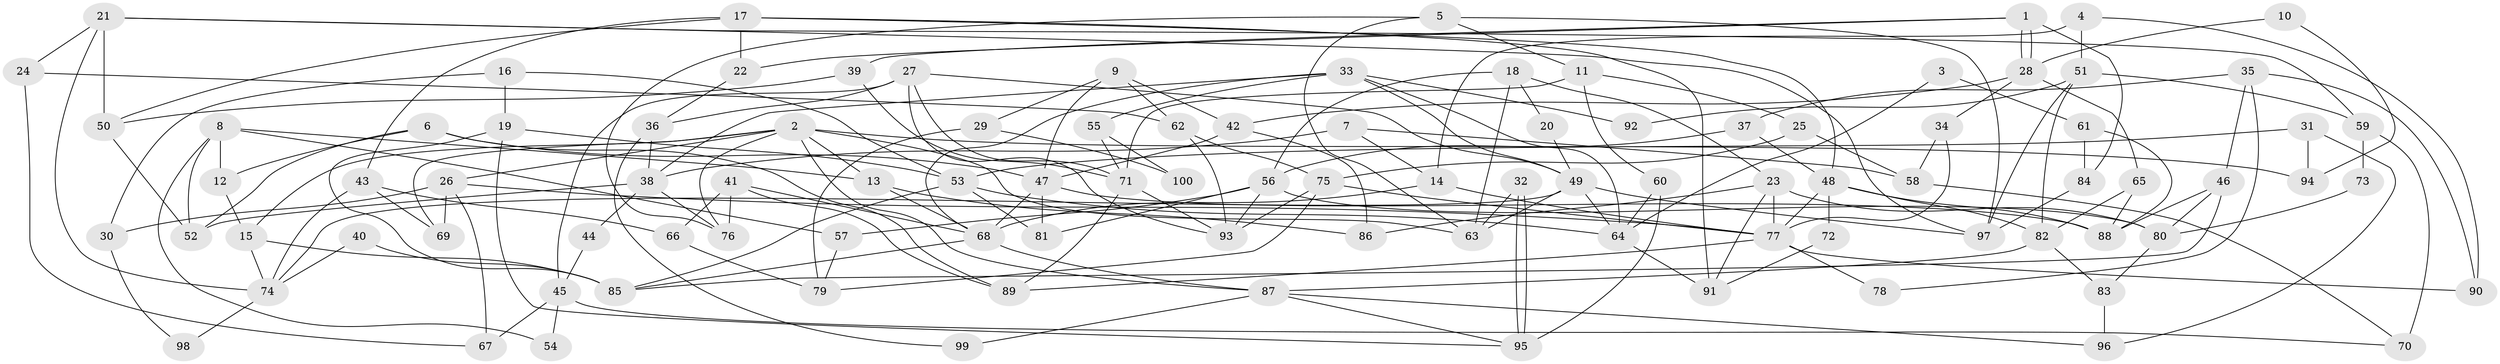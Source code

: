 // Generated by graph-tools (version 1.1) at 2025/38/02/21/25 10:38:59]
// undirected, 100 vertices, 200 edges
graph export_dot {
graph [start="1"]
  node [color=gray90,style=filled];
  1;
  2;
  3;
  4;
  5;
  6;
  7;
  8;
  9;
  10;
  11;
  12;
  13;
  14;
  15;
  16;
  17;
  18;
  19;
  20;
  21;
  22;
  23;
  24;
  25;
  26;
  27;
  28;
  29;
  30;
  31;
  32;
  33;
  34;
  35;
  36;
  37;
  38;
  39;
  40;
  41;
  42;
  43;
  44;
  45;
  46;
  47;
  48;
  49;
  50;
  51;
  52;
  53;
  54;
  55;
  56;
  57;
  58;
  59;
  60;
  61;
  62;
  63;
  64;
  65;
  66;
  67;
  68;
  69;
  70;
  71;
  72;
  73;
  74;
  75;
  76;
  77;
  78;
  79;
  80;
  81;
  82;
  83;
  84;
  85;
  86;
  87;
  88;
  89;
  90;
  91;
  92;
  93;
  94;
  95;
  96;
  97;
  98;
  99;
  100;
  1 -- 39;
  1 -- 28;
  1 -- 28;
  1 -- 22;
  1 -- 84;
  2 -- 69;
  2 -- 76;
  2 -- 13;
  2 -- 15;
  2 -- 26;
  2 -- 63;
  2 -- 87;
  2 -- 94;
  3 -- 61;
  3 -- 64;
  4 -- 14;
  4 -- 51;
  4 -- 90;
  5 -- 76;
  5 -- 63;
  5 -- 11;
  5 -- 97;
  6 -- 52;
  6 -- 47;
  6 -- 12;
  6 -- 89;
  7 -- 58;
  7 -- 14;
  7 -- 38;
  8 -- 57;
  8 -- 13;
  8 -- 12;
  8 -- 52;
  8 -- 54;
  9 -- 62;
  9 -- 47;
  9 -- 29;
  9 -- 42;
  10 -- 28;
  10 -- 94;
  11 -- 60;
  11 -- 25;
  11 -- 71;
  12 -- 15;
  13 -- 68;
  13 -- 86;
  14 -- 68;
  14 -- 77;
  15 -- 74;
  15 -- 85;
  16 -- 19;
  16 -- 53;
  16 -- 30;
  17 -- 48;
  17 -- 22;
  17 -- 43;
  17 -- 50;
  17 -- 91;
  18 -- 56;
  18 -- 23;
  18 -- 20;
  18 -- 63;
  19 -- 85;
  19 -- 53;
  19 -- 95;
  20 -- 49;
  21 -- 97;
  21 -- 74;
  21 -- 24;
  21 -- 50;
  21 -- 59;
  22 -- 36;
  23 -- 77;
  23 -- 91;
  23 -- 80;
  23 -- 86;
  24 -- 62;
  24 -- 67;
  25 -- 75;
  25 -- 58;
  26 -- 77;
  26 -- 30;
  26 -- 67;
  26 -- 69;
  27 -- 93;
  27 -- 45;
  27 -- 36;
  27 -- 49;
  27 -- 71;
  28 -- 42;
  28 -- 34;
  28 -- 65;
  29 -- 79;
  29 -- 100;
  30 -- 98;
  31 -- 53;
  31 -- 96;
  31 -- 94;
  32 -- 95;
  32 -- 95;
  32 -- 63;
  33 -- 49;
  33 -- 38;
  33 -- 55;
  33 -- 64;
  33 -- 68;
  33 -- 92;
  34 -- 77;
  34 -- 58;
  35 -- 46;
  35 -- 37;
  35 -- 78;
  35 -- 90;
  36 -- 38;
  36 -- 99;
  37 -- 56;
  37 -- 48;
  38 -- 52;
  38 -- 44;
  38 -- 76;
  39 -- 71;
  39 -- 50;
  40 -- 74;
  40 -- 85;
  41 -- 89;
  41 -- 68;
  41 -- 66;
  41 -- 76;
  42 -- 86;
  42 -- 47;
  43 -- 74;
  43 -- 66;
  43 -- 69;
  44 -- 45;
  45 -- 67;
  45 -- 70;
  45 -- 54;
  46 -- 85;
  46 -- 88;
  46 -- 80;
  47 -- 68;
  47 -- 81;
  47 -- 88;
  48 -- 88;
  48 -- 77;
  48 -- 72;
  48 -- 82;
  49 -- 63;
  49 -- 64;
  49 -- 74;
  49 -- 97;
  50 -- 52;
  51 -- 82;
  51 -- 97;
  51 -- 59;
  51 -- 92;
  53 -- 64;
  53 -- 85;
  53 -- 81;
  55 -- 71;
  55 -- 100;
  56 -- 80;
  56 -- 81;
  56 -- 57;
  56 -- 93;
  57 -- 79;
  58 -- 70;
  59 -- 70;
  59 -- 73;
  60 -- 95;
  60 -- 64;
  61 -- 84;
  61 -- 88;
  62 -- 93;
  62 -- 75;
  64 -- 91;
  65 -- 82;
  65 -- 88;
  66 -- 79;
  68 -- 87;
  68 -- 85;
  71 -- 89;
  71 -- 93;
  72 -- 91;
  73 -- 80;
  74 -- 98;
  75 -- 93;
  75 -- 77;
  75 -- 79;
  77 -- 90;
  77 -- 89;
  77 -- 78;
  80 -- 83;
  82 -- 87;
  82 -- 83;
  83 -- 96;
  84 -- 97;
  87 -- 95;
  87 -- 96;
  87 -- 99;
}
